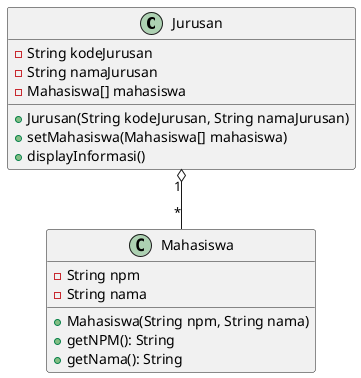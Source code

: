 @startuml jurusanmahasiswa
Jurusan "1" o-- "*" Mahasiswa
class Jurusan {
    -String kodeJurusan
    -String namaJurusan
    -Mahasiswa[] mahasiswa
    +Jurusan(String kodeJurusan, String namaJurusan)
    +setMahasiswa(Mahasiswa[] mahasiswa)
    +displayInformasi()
}
class Mahasiswa {
    -String npm
    -String nama
    +Mahasiswa(String npm, String nama)
    +getNPM(): String
    +getNama(): String
}
@enduml